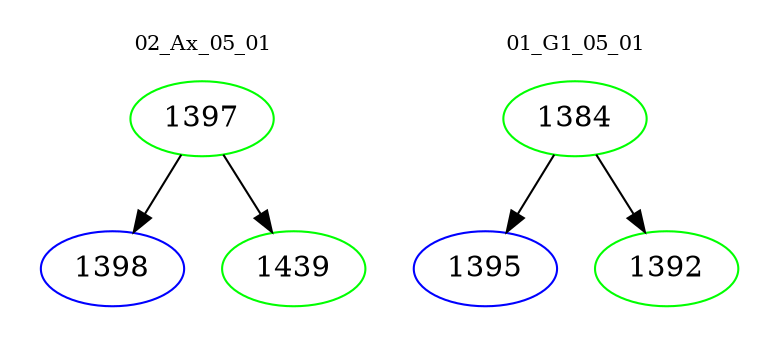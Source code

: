 digraph{
subgraph cluster_0 {
color = white
label = "02_Ax_05_01";
fontsize=10;
T0_1397 [label="1397", color="green"]
T0_1397 -> T0_1398 [color="black"]
T0_1398 [label="1398", color="blue"]
T0_1397 -> T0_1439 [color="black"]
T0_1439 [label="1439", color="green"]
}
subgraph cluster_1 {
color = white
label = "01_G1_05_01";
fontsize=10;
T1_1384 [label="1384", color="green"]
T1_1384 -> T1_1395 [color="black"]
T1_1395 [label="1395", color="blue"]
T1_1384 -> T1_1392 [color="black"]
T1_1392 [label="1392", color="green"]
}
}
